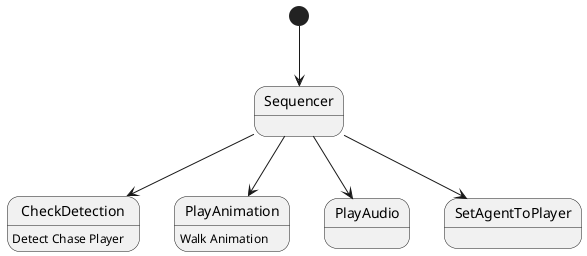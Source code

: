 @startuml

[*]-->Sequencer
Sequencer-->CheckDetection
CheckDetection : Detect Chase Player
Sequencer-->PlayAnimation
PlayAnimation : Walk Animation
Sequencer-->PlayAudio
Sequencer-->SetAgentToPlayer

@enduml